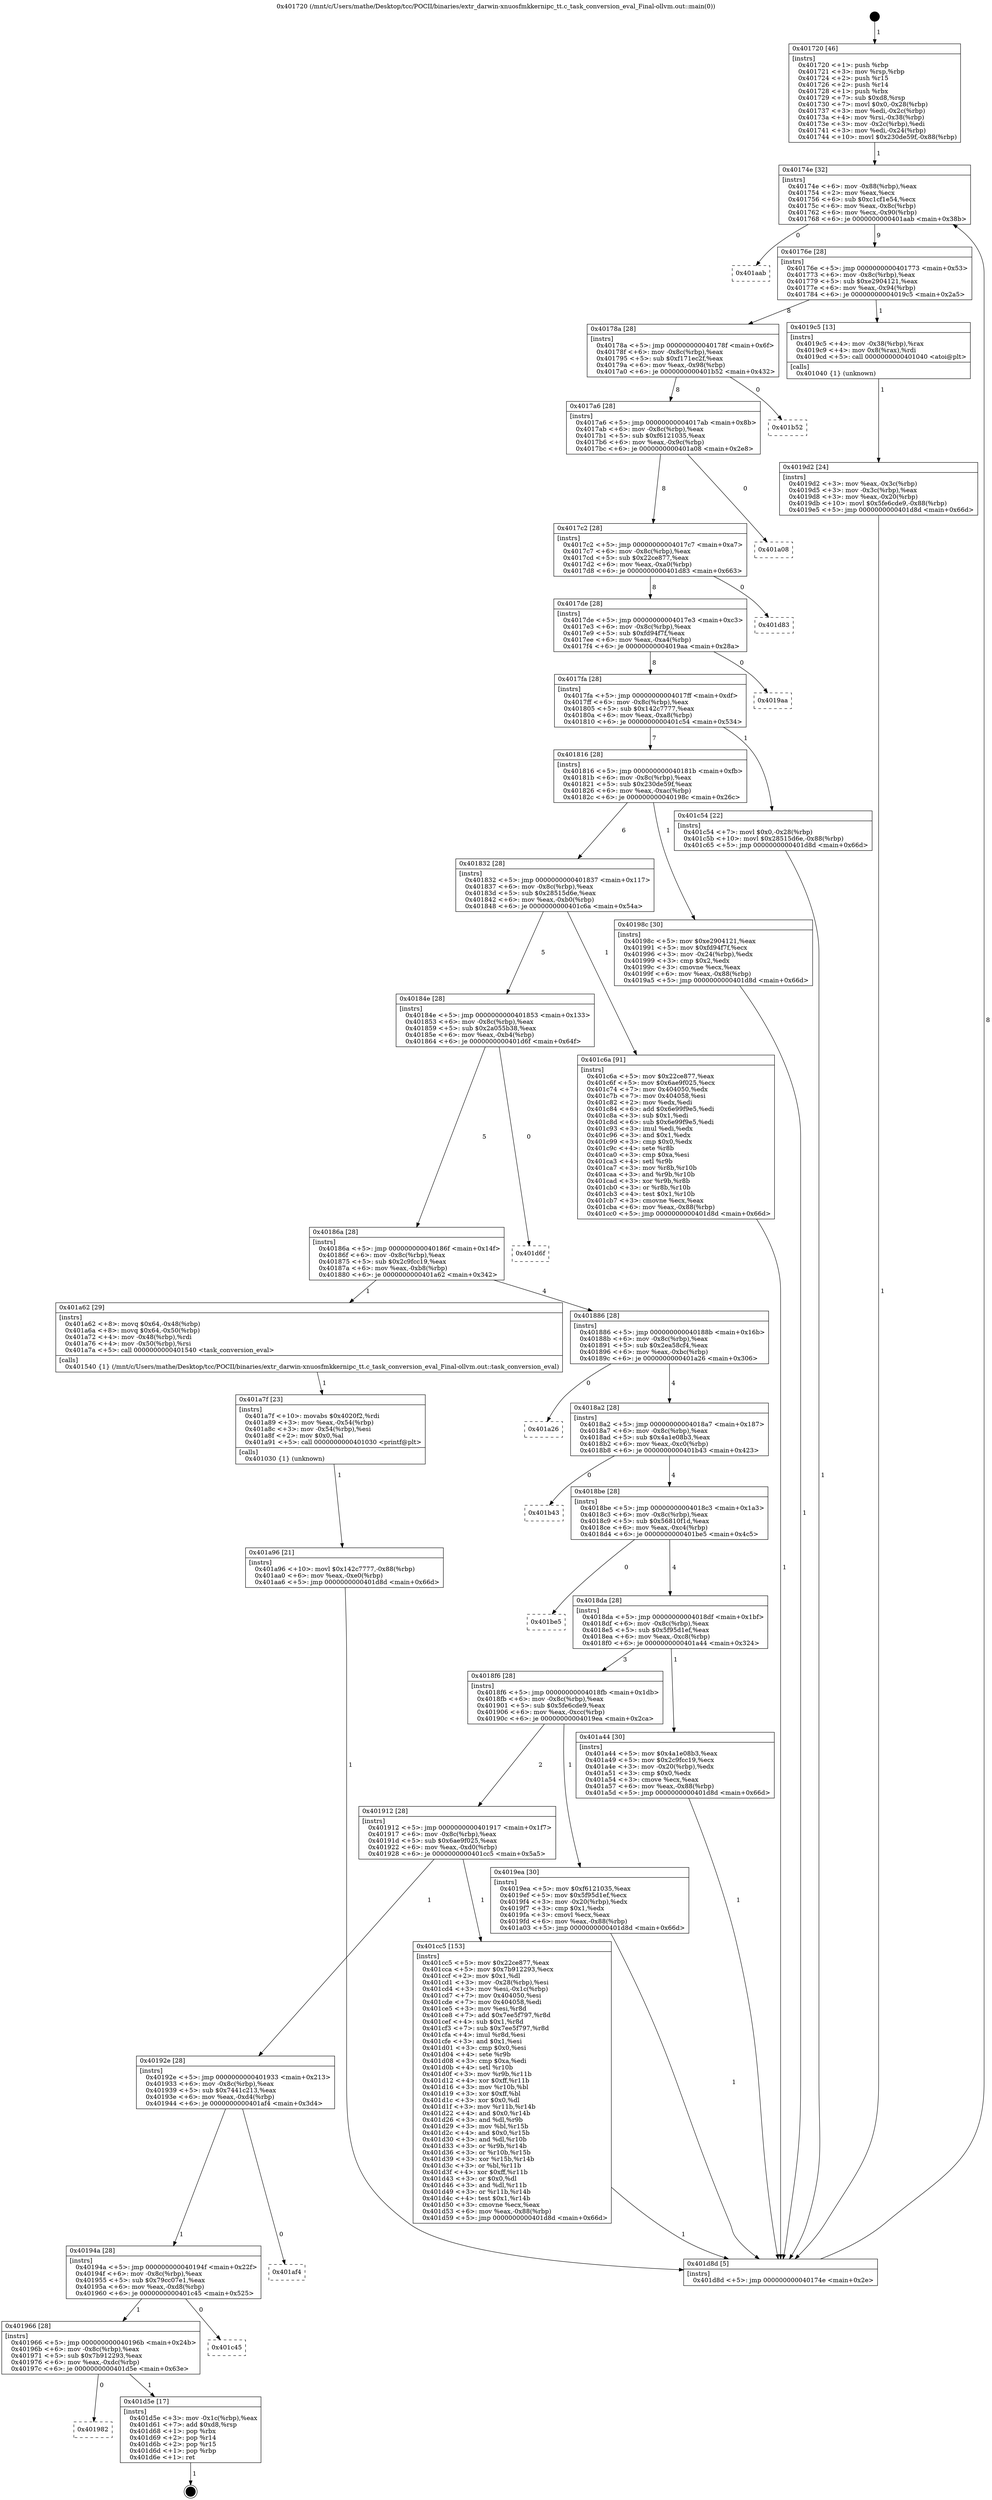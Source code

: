 digraph "0x401720" {
  label = "0x401720 (/mnt/c/Users/mathe/Desktop/tcc/POCII/binaries/extr_darwin-xnuosfmkkernipc_tt.c_task_conversion_eval_Final-ollvm.out::main(0))"
  labelloc = "t"
  node[shape=record]

  Entry [label="",width=0.3,height=0.3,shape=circle,fillcolor=black,style=filled]
  "0x40174e" [label="{
     0x40174e [32]\l
     | [instrs]\l
     &nbsp;&nbsp;0x40174e \<+6\>: mov -0x88(%rbp),%eax\l
     &nbsp;&nbsp;0x401754 \<+2\>: mov %eax,%ecx\l
     &nbsp;&nbsp;0x401756 \<+6\>: sub $0xc1cf1e54,%ecx\l
     &nbsp;&nbsp;0x40175c \<+6\>: mov %eax,-0x8c(%rbp)\l
     &nbsp;&nbsp;0x401762 \<+6\>: mov %ecx,-0x90(%rbp)\l
     &nbsp;&nbsp;0x401768 \<+6\>: je 0000000000401aab \<main+0x38b\>\l
  }"]
  "0x401aab" [label="{
     0x401aab\l
  }", style=dashed]
  "0x40176e" [label="{
     0x40176e [28]\l
     | [instrs]\l
     &nbsp;&nbsp;0x40176e \<+5\>: jmp 0000000000401773 \<main+0x53\>\l
     &nbsp;&nbsp;0x401773 \<+6\>: mov -0x8c(%rbp),%eax\l
     &nbsp;&nbsp;0x401779 \<+5\>: sub $0xe2904121,%eax\l
     &nbsp;&nbsp;0x40177e \<+6\>: mov %eax,-0x94(%rbp)\l
     &nbsp;&nbsp;0x401784 \<+6\>: je 00000000004019c5 \<main+0x2a5\>\l
  }"]
  Exit [label="",width=0.3,height=0.3,shape=circle,fillcolor=black,style=filled,peripheries=2]
  "0x4019c5" [label="{
     0x4019c5 [13]\l
     | [instrs]\l
     &nbsp;&nbsp;0x4019c5 \<+4\>: mov -0x38(%rbp),%rax\l
     &nbsp;&nbsp;0x4019c9 \<+4\>: mov 0x8(%rax),%rdi\l
     &nbsp;&nbsp;0x4019cd \<+5\>: call 0000000000401040 \<atoi@plt\>\l
     | [calls]\l
     &nbsp;&nbsp;0x401040 \{1\} (unknown)\l
  }"]
  "0x40178a" [label="{
     0x40178a [28]\l
     | [instrs]\l
     &nbsp;&nbsp;0x40178a \<+5\>: jmp 000000000040178f \<main+0x6f\>\l
     &nbsp;&nbsp;0x40178f \<+6\>: mov -0x8c(%rbp),%eax\l
     &nbsp;&nbsp;0x401795 \<+5\>: sub $0xf171ec2f,%eax\l
     &nbsp;&nbsp;0x40179a \<+6\>: mov %eax,-0x98(%rbp)\l
     &nbsp;&nbsp;0x4017a0 \<+6\>: je 0000000000401b52 \<main+0x432\>\l
  }"]
  "0x401982" [label="{
     0x401982\l
  }", style=dashed]
  "0x401b52" [label="{
     0x401b52\l
  }", style=dashed]
  "0x4017a6" [label="{
     0x4017a6 [28]\l
     | [instrs]\l
     &nbsp;&nbsp;0x4017a6 \<+5\>: jmp 00000000004017ab \<main+0x8b\>\l
     &nbsp;&nbsp;0x4017ab \<+6\>: mov -0x8c(%rbp),%eax\l
     &nbsp;&nbsp;0x4017b1 \<+5\>: sub $0xf6121035,%eax\l
     &nbsp;&nbsp;0x4017b6 \<+6\>: mov %eax,-0x9c(%rbp)\l
     &nbsp;&nbsp;0x4017bc \<+6\>: je 0000000000401a08 \<main+0x2e8\>\l
  }"]
  "0x401d5e" [label="{
     0x401d5e [17]\l
     | [instrs]\l
     &nbsp;&nbsp;0x401d5e \<+3\>: mov -0x1c(%rbp),%eax\l
     &nbsp;&nbsp;0x401d61 \<+7\>: add $0xd8,%rsp\l
     &nbsp;&nbsp;0x401d68 \<+1\>: pop %rbx\l
     &nbsp;&nbsp;0x401d69 \<+2\>: pop %r14\l
     &nbsp;&nbsp;0x401d6b \<+2\>: pop %r15\l
     &nbsp;&nbsp;0x401d6d \<+1\>: pop %rbp\l
     &nbsp;&nbsp;0x401d6e \<+1\>: ret\l
  }"]
  "0x401a08" [label="{
     0x401a08\l
  }", style=dashed]
  "0x4017c2" [label="{
     0x4017c2 [28]\l
     | [instrs]\l
     &nbsp;&nbsp;0x4017c2 \<+5\>: jmp 00000000004017c7 \<main+0xa7\>\l
     &nbsp;&nbsp;0x4017c7 \<+6\>: mov -0x8c(%rbp),%eax\l
     &nbsp;&nbsp;0x4017cd \<+5\>: sub $0x22ce877,%eax\l
     &nbsp;&nbsp;0x4017d2 \<+6\>: mov %eax,-0xa0(%rbp)\l
     &nbsp;&nbsp;0x4017d8 \<+6\>: je 0000000000401d83 \<main+0x663\>\l
  }"]
  "0x401966" [label="{
     0x401966 [28]\l
     | [instrs]\l
     &nbsp;&nbsp;0x401966 \<+5\>: jmp 000000000040196b \<main+0x24b\>\l
     &nbsp;&nbsp;0x40196b \<+6\>: mov -0x8c(%rbp),%eax\l
     &nbsp;&nbsp;0x401971 \<+5\>: sub $0x7b912293,%eax\l
     &nbsp;&nbsp;0x401976 \<+6\>: mov %eax,-0xdc(%rbp)\l
     &nbsp;&nbsp;0x40197c \<+6\>: je 0000000000401d5e \<main+0x63e\>\l
  }"]
  "0x401d83" [label="{
     0x401d83\l
  }", style=dashed]
  "0x4017de" [label="{
     0x4017de [28]\l
     | [instrs]\l
     &nbsp;&nbsp;0x4017de \<+5\>: jmp 00000000004017e3 \<main+0xc3\>\l
     &nbsp;&nbsp;0x4017e3 \<+6\>: mov -0x8c(%rbp),%eax\l
     &nbsp;&nbsp;0x4017e9 \<+5\>: sub $0xfd94f7f,%eax\l
     &nbsp;&nbsp;0x4017ee \<+6\>: mov %eax,-0xa4(%rbp)\l
     &nbsp;&nbsp;0x4017f4 \<+6\>: je 00000000004019aa \<main+0x28a\>\l
  }"]
  "0x401c45" [label="{
     0x401c45\l
  }", style=dashed]
  "0x4019aa" [label="{
     0x4019aa\l
  }", style=dashed]
  "0x4017fa" [label="{
     0x4017fa [28]\l
     | [instrs]\l
     &nbsp;&nbsp;0x4017fa \<+5\>: jmp 00000000004017ff \<main+0xdf\>\l
     &nbsp;&nbsp;0x4017ff \<+6\>: mov -0x8c(%rbp),%eax\l
     &nbsp;&nbsp;0x401805 \<+5\>: sub $0x142c7777,%eax\l
     &nbsp;&nbsp;0x40180a \<+6\>: mov %eax,-0xa8(%rbp)\l
     &nbsp;&nbsp;0x401810 \<+6\>: je 0000000000401c54 \<main+0x534\>\l
  }"]
  "0x40194a" [label="{
     0x40194a [28]\l
     | [instrs]\l
     &nbsp;&nbsp;0x40194a \<+5\>: jmp 000000000040194f \<main+0x22f\>\l
     &nbsp;&nbsp;0x40194f \<+6\>: mov -0x8c(%rbp),%eax\l
     &nbsp;&nbsp;0x401955 \<+5\>: sub $0x79cc07e1,%eax\l
     &nbsp;&nbsp;0x40195a \<+6\>: mov %eax,-0xd8(%rbp)\l
     &nbsp;&nbsp;0x401960 \<+6\>: je 0000000000401c45 \<main+0x525\>\l
  }"]
  "0x401c54" [label="{
     0x401c54 [22]\l
     | [instrs]\l
     &nbsp;&nbsp;0x401c54 \<+7\>: movl $0x0,-0x28(%rbp)\l
     &nbsp;&nbsp;0x401c5b \<+10\>: movl $0x28515d6e,-0x88(%rbp)\l
     &nbsp;&nbsp;0x401c65 \<+5\>: jmp 0000000000401d8d \<main+0x66d\>\l
  }"]
  "0x401816" [label="{
     0x401816 [28]\l
     | [instrs]\l
     &nbsp;&nbsp;0x401816 \<+5\>: jmp 000000000040181b \<main+0xfb\>\l
     &nbsp;&nbsp;0x40181b \<+6\>: mov -0x8c(%rbp),%eax\l
     &nbsp;&nbsp;0x401821 \<+5\>: sub $0x230de59f,%eax\l
     &nbsp;&nbsp;0x401826 \<+6\>: mov %eax,-0xac(%rbp)\l
     &nbsp;&nbsp;0x40182c \<+6\>: je 000000000040198c \<main+0x26c\>\l
  }"]
  "0x401af4" [label="{
     0x401af4\l
  }", style=dashed]
  "0x40198c" [label="{
     0x40198c [30]\l
     | [instrs]\l
     &nbsp;&nbsp;0x40198c \<+5\>: mov $0xe2904121,%eax\l
     &nbsp;&nbsp;0x401991 \<+5\>: mov $0xfd94f7f,%ecx\l
     &nbsp;&nbsp;0x401996 \<+3\>: mov -0x24(%rbp),%edx\l
     &nbsp;&nbsp;0x401999 \<+3\>: cmp $0x2,%edx\l
     &nbsp;&nbsp;0x40199c \<+3\>: cmovne %ecx,%eax\l
     &nbsp;&nbsp;0x40199f \<+6\>: mov %eax,-0x88(%rbp)\l
     &nbsp;&nbsp;0x4019a5 \<+5\>: jmp 0000000000401d8d \<main+0x66d\>\l
  }"]
  "0x401832" [label="{
     0x401832 [28]\l
     | [instrs]\l
     &nbsp;&nbsp;0x401832 \<+5\>: jmp 0000000000401837 \<main+0x117\>\l
     &nbsp;&nbsp;0x401837 \<+6\>: mov -0x8c(%rbp),%eax\l
     &nbsp;&nbsp;0x40183d \<+5\>: sub $0x28515d6e,%eax\l
     &nbsp;&nbsp;0x401842 \<+6\>: mov %eax,-0xb0(%rbp)\l
     &nbsp;&nbsp;0x401848 \<+6\>: je 0000000000401c6a \<main+0x54a\>\l
  }"]
  "0x401d8d" [label="{
     0x401d8d [5]\l
     | [instrs]\l
     &nbsp;&nbsp;0x401d8d \<+5\>: jmp 000000000040174e \<main+0x2e\>\l
  }"]
  "0x401720" [label="{
     0x401720 [46]\l
     | [instrs]\l
     &nbsp;&nbsp;0x401720 \<+1\>: push %rbp\l
     &nbsp;&nbsp;0x401721 \<+3\>: mov %rsp,%rbp\l
     &nbsp;&nbsp;0x401724 \<+2\>: push %r15\l
     &nbsp;&nbsp;0x401726 \<+2\>: push %r14\l
     &nbsp;&nbsp;0x401728 \<+1\>: push %rbx\l
     &nbsp;&nbsp;0x401729 \<+7\>: sub $0xd8,%rsp\l
     &nbsp;&nbsp;0x401730 \<+7\>: movl $0x0,-0x28(%rbp)\l
     &nbsp;&nbsp;0x401737 \<+3\>: mov %edi,-0x2c(%rbp)\l
     &nbsp;&nbsp;0x40173a \<+4\>: mov %rsi,-0x38(%rbp)\l
     &nbsp;&nbsp;0x40173e \<+3\>: mov -0x2c(%rbp),%edi\l
     &nbsp;&nbsp;0x401741 \<+3\>: mov %edi,-0x24(%rbp)\l
     &nbsp;&nbsp;0x401744 \<+10\>: movl $0x230de59f,-0x88(%rbp)\l
  }"]
  "0x4019d2" [label="{
     0x4019d2 [24]\l
     | [instrs]\l
     &nbsp;&nbsp;0x4019d2 \<+3\>: mov %eax,-0x3c(%rbp)\l
     &nbsp;&nbsp;0x4019d5 \<+3\>: mov -0x3c(%rbp),%eax\l
     &nbsp;&nbsp;0x4019d8 \<+3\>: mov %eax,-0x20(%rbp)\l
     &nbsp;&nbsp;0x4019db \<+10\>: movl $0x5fe6cde9,-0x88(%rbp)\l
     &nbsp;&nbsp;0x4019e5 \<+5\>: jmp 0000000000401d8d \<main+0x66d\>\l
  }"]
  "0x40192e" [label="{
     0x40192e [28]\l
     | [instrs]\l
     &nbsp;&nbsp;0x40192e \<+5\>: jmp 0000000000401933 \<main+0x213\>\l
     &nbsp;&nbsp;0x401933 \<+6\>: mov -0x8c(%rbp),%eax\l
     &nbsp;&nbsp;0x401939 \<+5\>: sub $0x7441c213,%eax\l
     &nbsp;&nbsp;0x40193e \<+6\>: mov %eax,-0xd4(%rbp)\l
     &nbsp;&nbsp;0x401944 \<+6\>: je 0000000000401af4 \<main+0x3d4\>\l
  }"]
  "0x401c6a" [label="{
     0x401c6a [91]\l
     | [instrs]\l
     &nbsp;&nbsp;0x401c6a \<+5\>: mov $0x22ce877,%eax\l
     &nbsp;&nbsp;0x401c6f \<+5\>: mov $0x6ae9f025,%ecx\l
     &nbsp;&nbsp;0x401c74 \<+7\>: mov 0x404050,%edx\l
     &nbsp;&nbsp;0x401c7b \<+7\>: mov 0x404058,%esi\l
     &nbsp;&nbsp;0x401c82 \<+2\>: mov %edx,%edi\l
     &nbsp;&nbsp;0x401c84 \<+6\>: add $0x6e99f9e5,%edi\l
     &nbsp;&nbsp;0x401c8a \<+3\>: sub $0x1,%edi\l
     &nbsp;&nbsp;0x401c8d \<+6\>: sub $0x6e99f9e5,%edi\l
     &nbsp;&nbsp;0x401c93 \<+3\>: imul %edi,%edx\l
     &nbsp;&nbsp;0x401c96 \<+3\>: and $0x1,%edx\l
     &nbsp;&nbsp;0x401c99 \<+3\>: cmp $0x0,%edx\l
     &nbsp;&nbsp;0x401c9c \<+4\>: sete %r8b\l
     &nbsp;&nbsp;0x401ca0 \<+3\>: cmp $0xa,%esi\l
     &nbsp;&nbsp;0x401ca3 \<+4\>: setl %r9b\l
     &nbsp;&nbsp;0x401ca7 \<+3\>: mov %r8b,%r10b\l
     &nbsp;&nbsp;0x401caa \<+3\>: and %r9b,%r10b\l
     &nbsp;&nbsp;0x401cad \<+3\>: xor %r9b,%r8b\l
     &nbsp;&nbsp;0x401cb0 \<+3\>: or %r8b,%r10b\l
     &nbsp;&nbsp;0x401cb3 \<+4\>: test $0x1,%r10b\l
     &nbsp;&nbsp;0x401cb7 \<+3\>: cmovne %ecx,%eax\l
     &nbsp;&nbsp;0x401cba \<+6\>: mov %eax,-0x88(%rbp)\l
     &nbsp;&nbsp;0x401cc0 \<+5\>: jmp 0000000000401d8d \<main+0x66d\>\l
  }"]
  "0x40184e" [label="{
     0x40184e [28]\l
     | [instrs]\l
     &nbsp;&nbsp;0x40184e \<+5\>: jmp 0000000000401853 \<main+0x133\>\l
     &nbsp;&nbsp;0x401853 \<+6\>: mov -0x8c(%rbp),%eax\l
     &nbsp;&nbsp;0x401859 \<+5\>: sub $0x2a055b38,%eax\l
     &nbsp;&nbsp;0x40185e \<+6\>: mov %eax,-0xb4(%rbp)\l
     &nbsp;&nbsp;0x401864 \<+6\>: je 0000000000401d6f \<main+0x64f\>\l
  }"]
  "0x401cc5" [label="{
     0x401cc5 [153]\l
     | [instrs]\l
     &nbsp;&nbsp;0x401cc5 \<+5\>: mov $0x22ce877,%eax\l
     &nbsp;&nbsp;0x401cca \<+5\>: mov $0x7b912293,%ecx\l
     &nbsp;&nbsp;0x401ccf \<+2\>: mov $0x1,%dl\l
     &nbsp;&nbsp;0x401cd1 \<+3\>: mov -0x28(%rbp),%esi\l
     &nbsp;&nbsp;0x401cd4 \<+3\>: mov %esi,-0x1c(%rbp)\l
     &nbsp;&nbsp;0x401cd7 \<+7\>: mov 0x404050,%esi\l
     &nbsp;&nbsp;0x401cde \<+7\>: mov 0x404058,%edi\l
     &nbsp;&nbsp;0x401ce5 \<+3\>: mov %esi,%r8d\l
     &nbsp;&nbsp;0x401ce8 \<+7\>: add $0x7ee5f797,%r8d\l
     &nbsp;&nbsp;0x401cef \<+4\>: sub $0x1,%r8d\l
     &nbsp;&nbsp;0x401cf3 \<+7\>: sub $0x7ee5f797,%r8d\l
     &nbsp;&nbsp;0x401cfa \<+4\>: imul %r8d,%esi\l
     &nbsp;&nbsp;0x401cfe \<+3\>: and $0x1,%esi\l
     &nbsp;&nbsp;0x401d01 \<+3\>: cmp $0x0,%esi\l
     &nbsp;&nbsp;0x401d04 \<+4\>: sete %r9b\l
     &nbsp;&nbsp;0x401d08 \<+3\>: cmp $0xa,%edi\l
     &nbsp;&nbsp;0x401d0b \<+4\>: setl %r10b\l
     &nbsp;&nbsp;0x401d0f \<+3\>: mov %r9b,%r11b\l
     &nbsp;&nbsp;0x401d12 \<+4\>: xor $0xff,%r11b\l
     &nbsp;&nbsp;0x401d16 \<+3\>: mov %r10b,%bl\l
     &nbsp;&nbsp;0x401d19 \<+3\>: xor $0xff,%bl\l
     &nbsp;&nbsp;0x401d1c \<+3\>: xor $0x0,%dl\l
     &nbsp;&nbsp;0x401d1f \<+3\>: mov %r11b,%r14b\l
     &nbsp;&nbsp;0x401d22 \<+4\>: and $0x0,%r14b\l
     &nbsp;&nbsp;0x401d26 \<+3\>: and %dl,%r9b\l
     &nbsp;&nbsp;0x401d29 \<+3\>: mov %bl,%r15b\l
     &nbsp;&nbsp;0x401d2c \<+4\>: and $0x0,%r15b\l
     &nbsp;&nbsp;0x401d30 \<+3\>: and %dl,%r10b\l
     &nbsp;&nbsp;0x401d33 \<+3\>: or %r9b,%r14b\l
     &nbsp;&nbsp;0x401d36 \<+3\>: or %r10b,%r15b\l
     &nbsp;&nbsp;0x401d39 \<+3\>: xor %r15b,%r14b\l
     &nbsp;&nbsp;0x401d3c \<+3\>: or %bl,%r11b\l
     &nbsp;&nbsp;0x401d3f \<+4\>: xor $0xff,%r11b\l
     &nbsp;&nbsp;0x401d43 \<+3\>: or $0x0,%dl\l
     &nbsp;&nbsp;0x401d46 \<+3\>: and %dl,%r11b\l
     &nbsp;&nbsp;0x401d49 \<+3\>: or %r11b,%r14b\l
     &nbsp;&nbsp;0x401d4c \<+4\>: test $0x1,%r14b\l
     &nbsp;&nbsp;0x401d50 \<+3\>: cmovne %ecx,%eax\l
     &nbsp;&nbsp;0x401d53 \<+6\>: mov %eax,-0x88(%rbp)\l
     &nbsp;&nbsp;0x401d59 \<+5\>: jmp 0000000000401d8d \<main+0x66d\>\l
  }"]
  "0x401d6f" [label="{
     0x401d6f\l
  }", style=dashed]
  "0x40186a" [label="{
     0x40186a [28]\l
     | [instrs]\l
     &nbsp;&nbsp;0x40186a \<+5\>: jmp 000000000040186f \<main+0x14f\>\l
     &nbsp;&nbsp;0x40186f \<+6\>: mov -0x8c(%rbp),%eax\l
     &nbsp;&nbsp;0x401875 \<+5\>: sub $0x2c9fcc19,%eax\l
     &nbsp;&nbsp;0x40187a \<+6\>: mov %eax,-0xb8(%rbp)\l
     &nbsp;&nbsp;0x401880 \<+6\>: je 0000000000401a62 \<main+0x342\>\l
  }"]
  "0x401a96" [label="{
     0x401a96 [21]\l
     | [instrs]\l
     &nbsp;&nbsp;0x401a96 \<+10\>: movl $0x142c7777,-0x88(%rbp)\l
     &nbsp;&nbsp;0x401aa0 \<+6\>: mov %eax,-0xe0(%rbp)\l
     &nbsp;&nbsp;0x401aa6 \<+5\>: jmp 0000000000401d8d \<main+0x66d\>\l
  }"]
  "0x401a62" [label="{
     0x401a62 [29]\l
     | [instrs]\l
     &nbsp;&nbsp;0x401a62 \<+8\>: movq $0x64,-0x48(%rbp)\l
     &nbsp;&nbsp;0x401a6a \<+8\>: movq $0x64,-0x50(%rbp)\l
     &nbsp;&nbsp;0x401a72 \<+4\>: mov -0x48(%rbp),%rdi\l
     &nbsp;&nbsp;0x401a76 \<+4\>: mov -0x50(%rbp),%rsi\l
     &nbsp;&nbsp;0x401a7a \<+5\>: call 0000000000401540 \<task_conversion_eval\>\l
     | [calls]\l
     &nbsp;&nbsp;0x401540 \{1\} (/mnt/c/Users/mathe/Desktop/tcc/POCII/binaries/extr_darwin-xnuosfmkkernipc_tt.c_task_conversion_eval_Final-ollvm.out::task_conversion_eval)\l
  }"]
  "0x401886" [label="{
     0x401886 [28]\l
     | [instrs]\l
     &nbsp;&nbsp;0x401886 \<+5\>: jmp 000000000040188b \<main+0x16b\>\l
     &nbsp;&nbsp;0x40188b \<+6\>: mov -0x8c(%rbp),%eax\l
     &nbsp;&nbsp;0x401891 \<+5\>: sub $0x2ea58cf4,%eax\l
     &nbsp;&nbsp;0x401896 \<+6\>: mov %eax,-0xbc(%rbp)\l
     &nbsp;&nbsp;0x40189c \<+6\>: je 0000000000401a26 \<main+0x306\>\l
  }"]
  "0x401a7f" [label="{
     0x401a7f [23]\l
     | [instrs]\l
     &nbsp;&nbsp;0x401a7f \<+10\>: movabs $0x4020f2,%rdi\l
     &nbsp;&nbsp;0x401a89 \<+3\>: mov %eax,-0x54(%rbp)\l
     &nbsp;&nbsp;0x401a8c \<+3\>: mov -0x54(%rbp),%esi\l
     &nbsp;&nbsp;0x401a8f \<+2\>: mov $0x0,%al\l
     &nbsp;&nbsp;0x401a91 \<+5\>: call 0000000000401030 \<printf@plt\>\l
     | [calls]\l
     &nbsp;&nbsp;0x401030 \{1\} (unknown)\l
  }"]
  "0x401a26" [label="{
     0x401a26\l
  }", style=dashed]
  "0x4018a2" [label="{
     0x4018a2 [28]\l
     | [instrs]\l
     &nbsp;&nbsp;0x4018a2 \<+5\>: jmp 00000000004018a7 \<main+0x187\>\l
     &nbsp;&nbsp;0x4018a7 \<+6\>: mov -0x8c(%rbp),%eax\l
     &nbsp;&nbsp;0x4018ad \<+5\>: sub $0x4a1e08b3,%eax\l
     &nbsp;&nbsp;0x4018b2 \<+6\>: mov %eax,-0xc0(%rbp)\l
     &nbsp;&nbsp;0x4018b8 \<+6\>: je 0000000000401b43 \<main+0x423\>\l
  }"]
  "0x401912" [label="{
     0x401912 [28]\l
     | [instrs]\l
     &nbsp;&nbsp;0x401912 \<+5\>: jmp 0000000000401917 \<main+0x1f7\>\l
     &nbsp;&nbsp;0x401917 \<+6\>: mov -0x8c(%rbp),%eax\l
     &nbsp;&nbsp;0x40191d \<+5\>: sub $0x6ae9f025,%eax\l
     &nbsp;&nbsp;0x401922 \<+6\>: mov %eax,-0xd0(%rbp)\l
     &nbsp;&nbsp;0x401928 \<+6\>: je 0000000000401cc5 \<main+0x5a5\>\l
  }"]
  "0x401b43" [label="{
     0x401b43\l
  }", style=dashed]
  "0x4018be" [label="{
     0x4018be [28]\l
     | [instrs]\l
     &nbsp;&nbsp;0x4018be \<+5\>: jmp 00000000004018c3 \<main+0x1a3\>\l
     &nbsp;&nbsp;0x4018c3 \<+6\>: mov -0x8c(%rbp),%eax\l
     &nbsp;&nbsp;0x4018c9 \<+5\>: sub $0x56810f1d,%eax\l
     &nbsp;&nbsp;0x4018ce \<+6\>: mov %eax,-0xc4(%rbp)\l
     &nbsp;&nbsp;0x4018d4 \<+6\>: je 0000000000401be5 \<main+0x4c5\>\l
  }"]
  "0x4019ea" [label="{
     0x4019ea [30]\l
     | [instrs]\l
     &nbsp;&nbsp;0x4019ea \<+5\>: mov $0xf6121035,%eax\l
     &nbsp;&nbsp;0x4019ef \<+5\>: mov $0x5f95d1ef,%ecx\l
     &nbsp;&nbsp;0x4019f4 \<+3\>: mov -0x20(%rbp),%edx\l
     &nbsp;&nbsp;0x4019f7 \<+3\>: cmp $0x1,%edx\l
     &nbsp;&nbsp;0x4019fa \<+3\>: cmovl %ecx,%eax\l
     &nbsp;&nbsp;0x4019fd \<+6\>: mov %eax,-0x88(%rbp)\l
     &nbsp;&nbsp;0x401a03 \<+5\>: jmp 0000000000401d8d \<main+0x66d\>\l
  }"]
  "0x401be5" [label="{
     0x401be5\l
  }", style=dashed]
  "0x4018da" [label="{
     0x4018da [28]\l
     | [instrs]\l
     &nbsp;&nbsp;0x4018da \<+5\>: jmp 00000000004018df \<main+0x1bf\>\l
     &nbsp;&nbsp;0x4018df \<+6\>: mov -0x8c(%rbp),%eax\l
     &nbsp;&nbsp;0x4018e5 \<+5\>: sub $0x5f95d1ef,%eax\l
     &nbsp;&nbsp;0x4018ea \<+6\>: mov %eax,-0xc8(%rbp)\l
     &nbsp;&nbsp;0x4018f0 \<+6\>: je 0000000000401a44 \<main+0x324\>\l
  }"]
  "0x4018f6" [label="{
     0x4018f6 [28]\l
     | [instrs]\l
     &nbsp;&nbsp;0x4018f6 \<+5\>: jmp 00000000004018fb \<main+0x1db\>\l
     &nbsp;&nbsp;0x4018fb \<+6\>: mov -0x8c(%rbp),%eax\l
     &nbsp;&nbsp;0x401901 \<+5\>: sub $0x5fe6cde9,%eax\l
     &nbsp;&nbsp;0x401906 \<+6\>: mov %eax,-0xcc(%rbp)\l
     &nbsp;&nbsp;0x40190c \<+6\>: je 00000000004019ea \<main+0x2ca\>\l
  }"]
  "0x401a44" [label="{
     0x401a44 [30]\l
     | [instrs]\l
     &nbsp;&nbsp;0x401a44 \<+5\>: mov $0x4a1e08b3,%eax\l
     &nbsp;&nbsp;0x401a49 \<+5\>: mov $0x2c9fcc19,%ecx\l
     &nbsp;&nbsp;0x401a4e \<+3\>: mov -0x20(%rbp),%edx\l
     &nbsp;&nbsp;0x401a51 \<+3\>: cmp $0x0,%edx\l
     &nbsp;&nbsp;0x401a54 \<+3\>: cmove %ecx,%eax\l
     &nbsp;&nbsp;0x401a57 \<+6\>: mov %eax,-0x88(%rbp)\l
     &nbsp;&nbsp;0x401a5d \<+5\>: jmp 0000000000401d8d \<main+0x66d\>\l
  }"]
  Entry -> "0x401720" [label=" 1"]
  "0x40174e" -> "0x401aab" [label=" 0"]
  "0x40174e" -> "0x40176e" [label=" 9"]
  "0x401d5e" -> Exit [label=" 1"]
  "0x40176e" -> "0x4019c5" [label=" 1"]
  "0x40176e" -> "0x40178a" [label=" 8"]
  "0x401966" -> "0x401982" [label=" 0"]
  "0x40178a" -> "0x401b52" [label=" 0"]
  "0x40178a" -> "0x4017a6" [label=" 8"]
  "0x401966" -> "0x401d5e" [label=" 1"]
  "0x4017a6" -> "0x401a08" [label=" 0"]
  "0x4017a6" -> "0x4017c2" [label=" 8"]
  "0x40194a" -> "0x401966" [label=" 1"]
  "0x4017c2" -> "0x401d83" [label=" 0"]
  "0x4017c2" -> "0x4017de" [label=" 8"]
  "0x40194a" -> "0x401c45" [label=" 0"]
  "0x4017de" -> "0x4019aa" [label=" 0"]
  "0x4017de" -> "0x4017fa" [label=" 8"]
  "0x40192e" -> "0x40194a" [label=" 1"]
  "0x4017fa" -> "0x401c54" [label=" 1"]
  "0x4017fa" -> "0x401816" [label=" 7"]
  "0x40192e" -> "0x401af4" [label=" 0"]
  "0x401816" -> "0x40198c" [label=" 1"]
  "0x401816" -> "0x401832" [label=" 6"]
  "0x40198c" -> "0x401d8d" [label=" 1"]
  "0x401720" -> "0x40174e" [label=" 1"]
  "0x401d8d" -> "0x40174e" [label=" 8"]
  "0x4019c5" -> "0x4019d2" [label=" 1"]
  "0x4019d2" -> "0x401d8d" [label=" 1"]
  "0x401cc5" -> "0x401d8d" [label=" 1"]
  "0x401832" -> "0x401c6a" [label=" 1"]
  "0x401832" -> "0x40184e" [label=" 5"]
  "0x401912" -> "0x40192e" [label=" 1"]
  "0x40184e" -> "0x401d6f" [label=" 0"]
  "0x40184e" -> "0x40186a" [label=" 5"]
  "0x401912" -> "0x401cc5" [label=" 1"]
  "0x40186a" -> "0x401a62" [label=" 1"]
  "0x40186a" -> "0x401886" [label=" 4"]
  "0x401c6a" -> "0x401d8d" [label=" 1"]
  "0x401886" -> "0x401a26" [label=" 0"]
  "0x401886" -> "0x4018a2" [label=" 4"]
  "0x401c54" -> "0x401d8d" [label=" 1"]
  "0x4018a2" -> "0x401b43" [label=" 0"]
  "0x4018a2" -> "0x4018be" [label=" 4"]
  "0x401a96" -> "0x401d8d" [label=" 1"]
  "0x4018be" -> "0x401be5" [label=" 0"]
  "0x4018be" -> "0x4018da" [label=" 4"]
  "0x401a7f" -> "0x401a96" [label=" 1"]
  "0x4018da" -> "0x401a44" [label=" 1"]
  "0x4018da" -> "0x4018f6" [label=" 3"]
  "0x401a62" -> "0x401a7f" [label=" 1"]
  "0x4018f6" -> "0x4019ea" [label=" 1"]
  "0x4018f6" -> "0x401912" [label=" 2"]
  "0x4019ea" -> "0x401d8d" [label=" 1"]
  "0x401a44" -> "0x401d8d" [label=" 1"]
}
